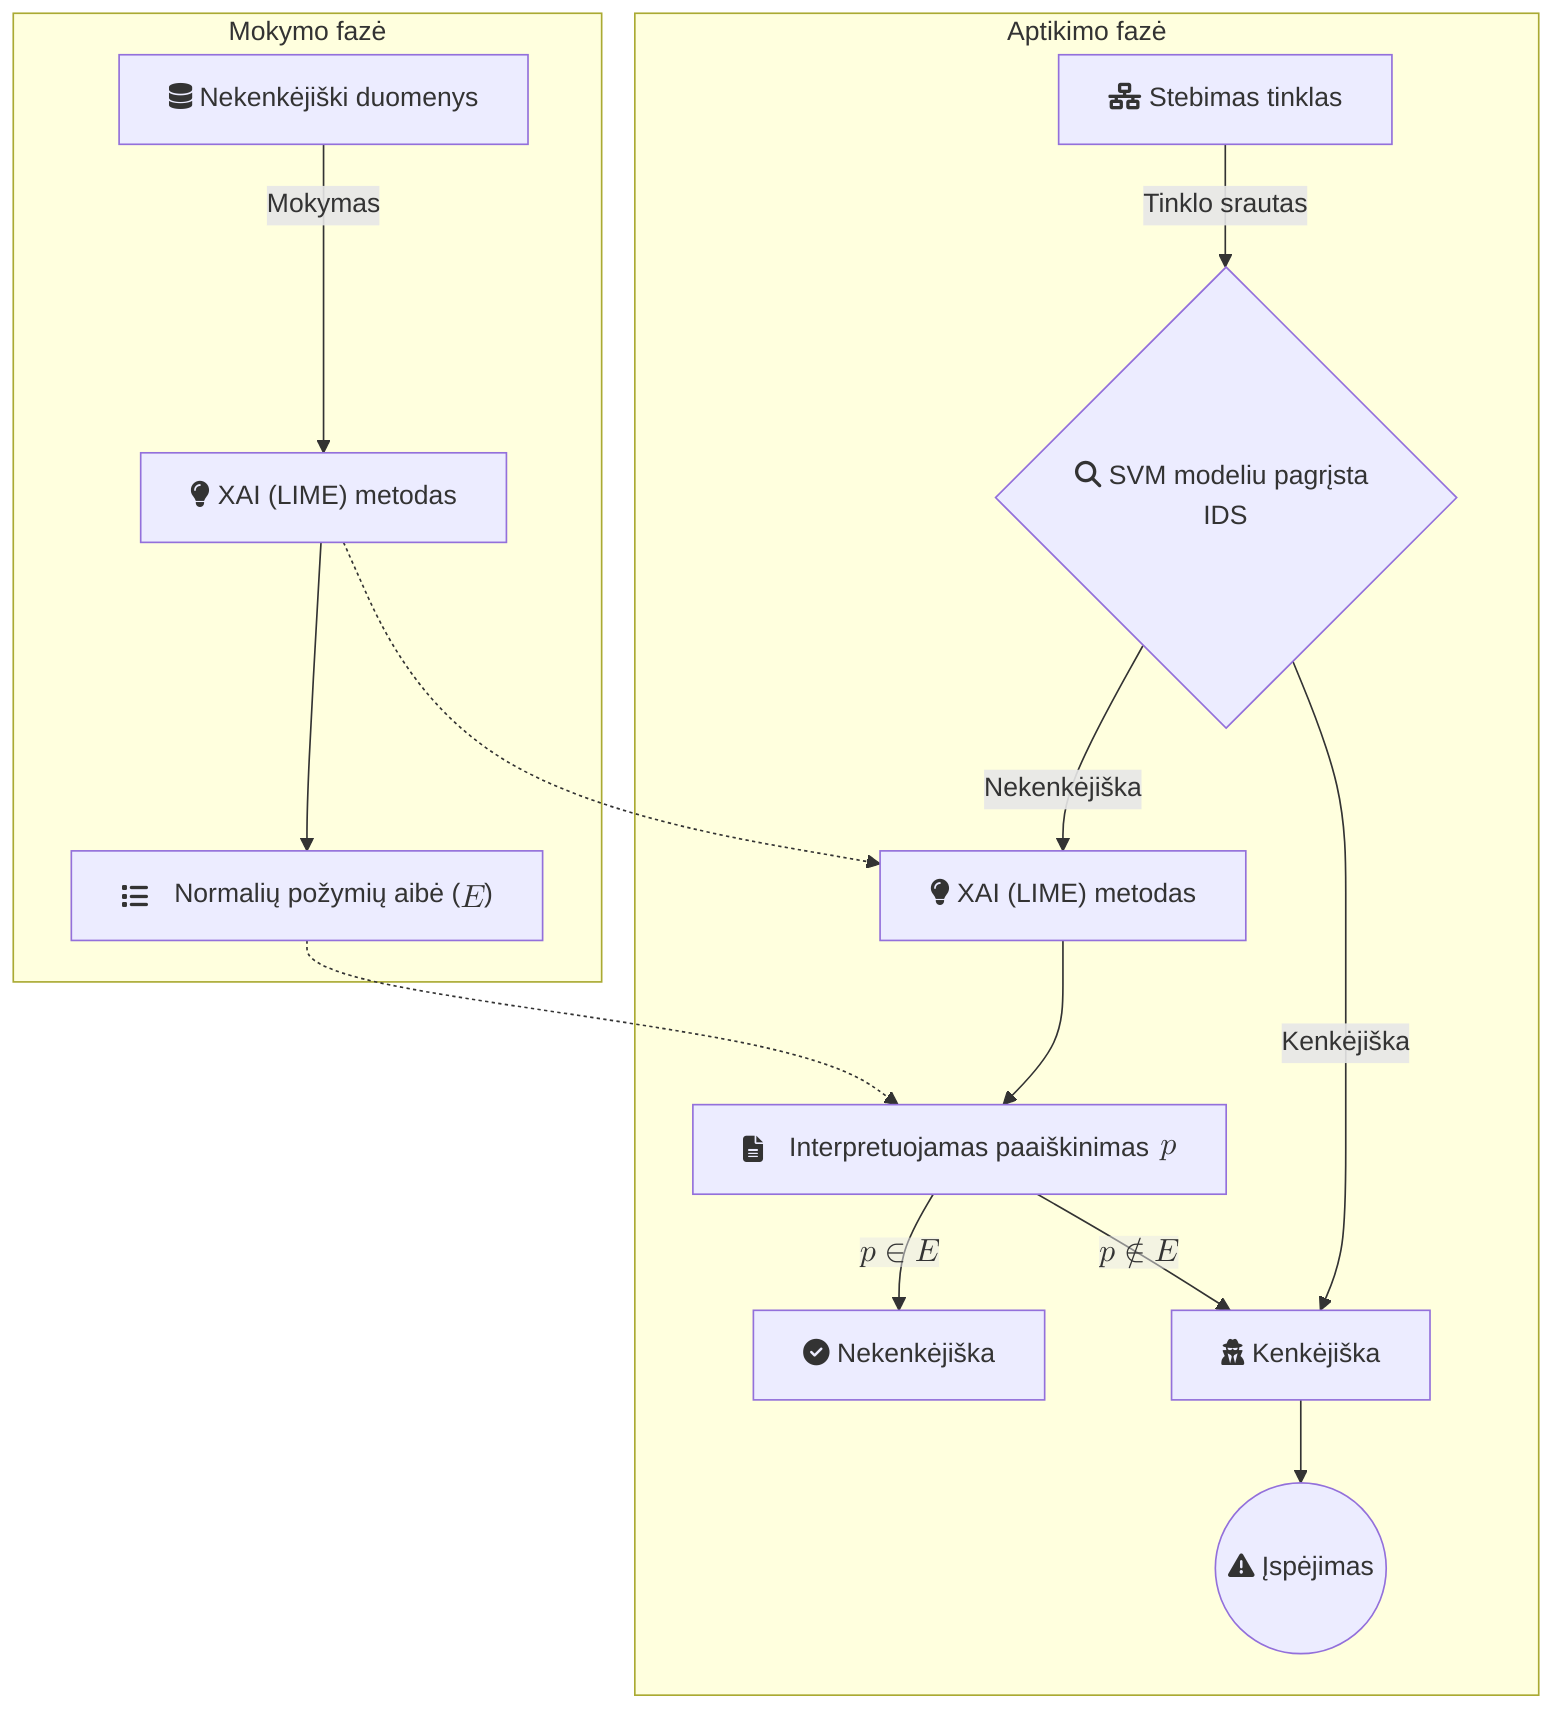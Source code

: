 graph TD
    subgraph Mokymo fazė
        A[<i class='fa fa-database'></i> Nekenkėjiški duomenys] -- Mokymas --> C["<i class='fa fa-lightbulb'></i> XAI (LIME) metodas"];
        C --> D["<i style='margin-right: 1rem' class='fa fa-list'></i>Normalių požymių aibė ($$E$$)"];
    end

    subgraph Aptikimo fazė
        E[<i class='fa fa-network-wired'></i> Stebimas tinklas] -- Tinklo srautas --> F{<i class='fa fa-search'></i> SVM modeliu pagrįsta IDS};
        F -- Nekenkėjiška --> G["<i class='fa fa-lightbulb'></i> XAI (LIME) metodas"];
        G --> H[<i style='margin-right: 1rem;' class='fa fa-file-alt'></i> Interpretuojamas paaiškinimas $$\;p$$];
        H -- "$$p \in E$$" --> HN[<i class='fa fa-check-circle'></i> Nekenkėjiška];
        F -- Kenkėjiška --> L[<i class='fa fa-user-secret'></i> Kenkėjiška];
        H -- "$$p \not \in E$$" --> L;
        L --> I((<i class='fa fa-exclamation-triangle'></i> Įspėjimas));
    end

    C -.-> G; 
    D -.-> H;